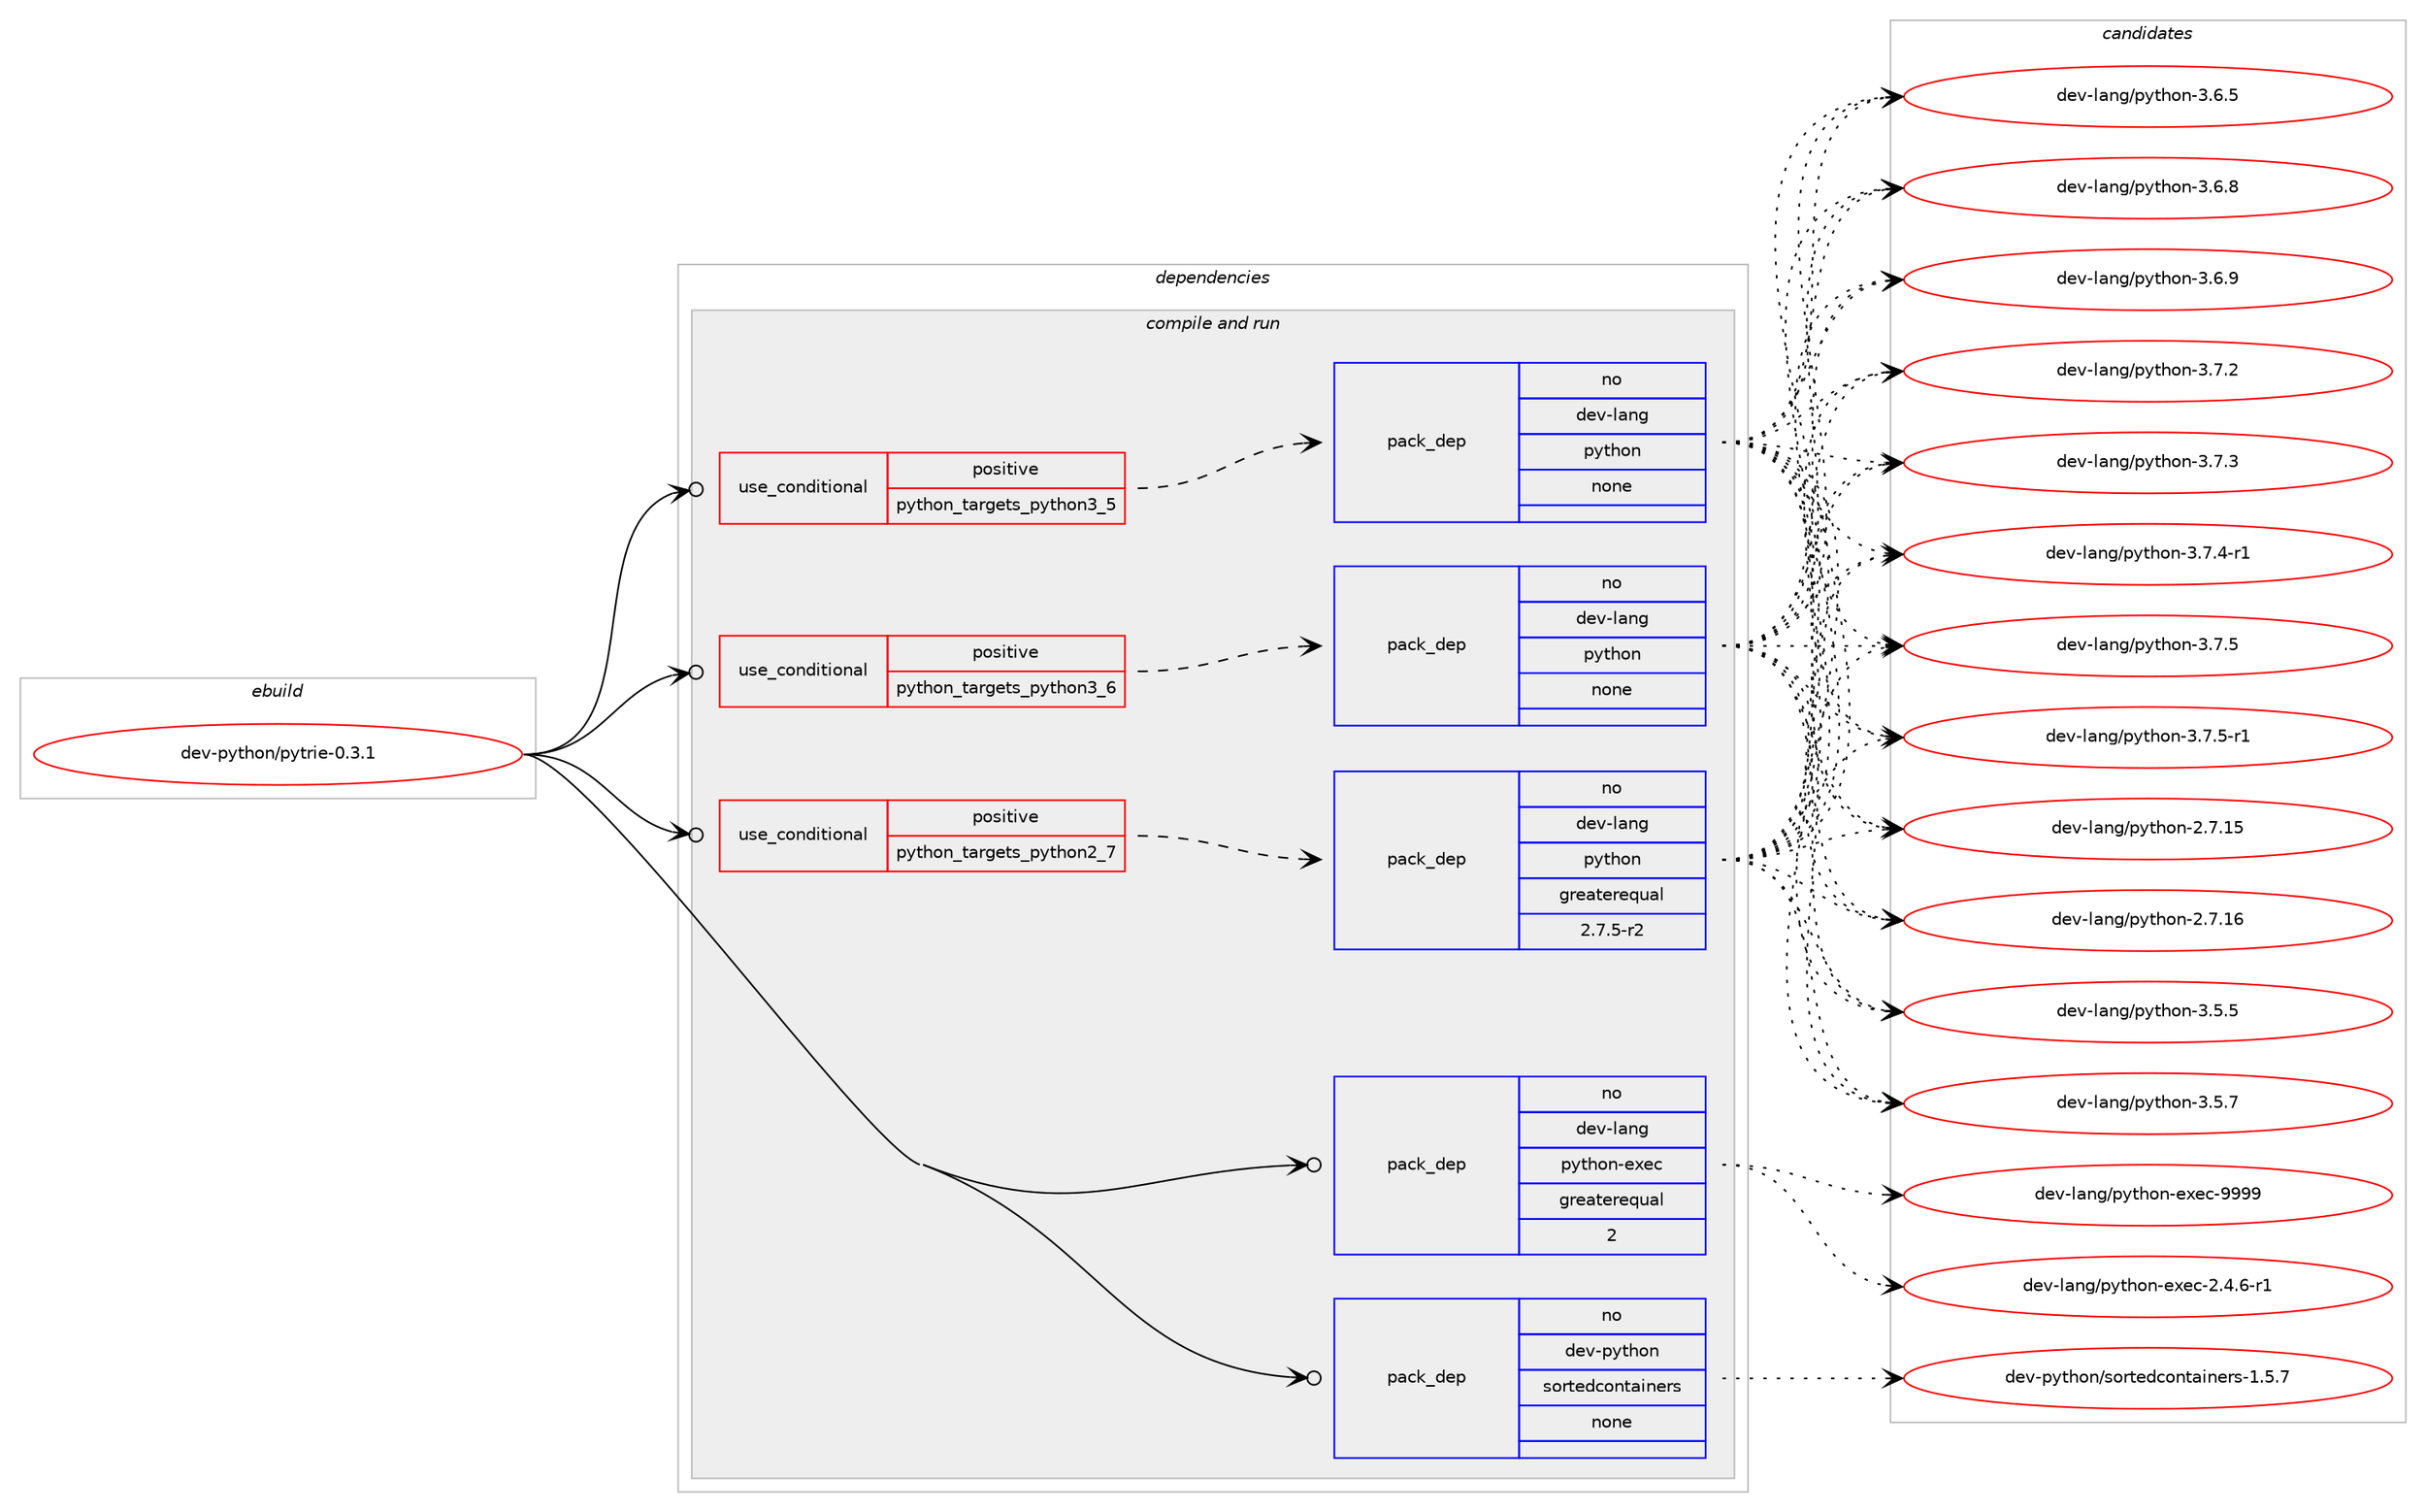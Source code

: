 digraph prolog {

# *************
# Graph options
# *************

newrank=true;
concentrate=true;
compound=true;
graph [rankdir=LR,fontname=Helvetica,fontsize=10,ranksep=1.5];#, ranksep=2.5, nodesep=0.2];
edge  [arrowhead=vee];
node  [fontname=Helvetica,fontsize=10];

# **********
# The ebuild
# **********

subgraph cluster_leftcol {
color=gray;
rank=same;
label=<<i>ebuild</i>>;
id [label="dev-python/pytrie-0.3.1", color=red, width=4, href="../dev-python/pytrie-0.3.1.svg"];
}

# ****************
# The dependencies
# ****************

subgraph cluster_midcol {
color=gray;
label=<<i>dependencies</i>>;
subgraph cluster_compile {
fillcolor="#eeeeee";
style=filled;
label=<<i>compile</i>>;
}
subgraph cluster_compileandrun {
fillcolor="#eeeeee";
style=filled;
label=<<i>compile and run</i>>;
subgraph cond148098 {
dependency633595 [label=<<TABLE BORDER="0" CELLBORDER="1" CELLSPACING="0" CELLPADDING="4"><TR><TD ROWSPAN="3" CELLPADDING="10">use_conditional</TD></TR><TR><TD>positive</TD></TR><TR><TD>python_targets_python2_7</TD></TR></TABLE>>, shape=none, color=red];
subgraph pack473624 {
dependency633596 [label=<<TABLE BORDER="0" CELLBORDER="1" CELLSPACING="0" CELLPADDING="4" WIDTH="220"><TR><TD ROWSPAN="6" CELLPADDING="30">pack_dep</TD></TR><TR><TD WIDTH="110">no</TD></TR><TR><TD>dev-lang</TD></TR><TR><TD>python</TD></TR><TR><TD>greaterequal</TD></TR><TR><TD>2.7.5-r2</TD></TR></TABLE>>, shape=none, color=blue];
}
dependency633595:e -> dependency633596:w [weight=20,style="dashed",arrowhead="vee"];
}
id:e -> dependency633595:w [weight=20,style="solid",arrowhead="odotvee"];
subgraph cond148099 {
dependency633597 [label=<<TABLE BORDER="0" CELLBORDER="1" CELLSPACING="0" CELLPADDING="4"><TR><TD ROWSPAN="3" CELLPADDING="10">use_conditional</TD></TR><TR><TD>positive</TD></TR><TR><TD>python_targets_python3_5</TD></TR></TABLE>>, shape=none, color=red];
subgraph pack473625 {
dependency633598 [label=<<TABLE BORDER="0" CELLBORDER="1" CELLSPACING="0" CELLPADDING="4" WIDTH="220"><TR><TD ROWSPAN="6" CELLPADDING="30">pack_dep</TD></TR><TR><TD WIDTH="110">no</TD></TR><TR><TD>dev-lang</TD></TR><TR><TD>python</TD></TR><TR><TD>none</TD></TR><TR><TD></TD></TR></TABLE>>, shape=none, color=blue];
}
dependency633597:e -> dependency633598:w [weight=20,style="dashed",arrowhead="vee"];
}
id:e -> dependency633597:w [weight=20,style="solid",arrowhead="odotvee"];
subgraph cond148100 {
dependency633599 [label=<<TABLE BORDER="0" CELLBORDER="1" CELLSPACING="0" CELLPADDING="4"><TR><TD ROWSPAN="3" CELLPADDING="10">use_conditional</TD></TR><TR><TD>positive</TD></TR><TR><TD>python_targets_python3_6</TD></TR></TABLE>>, shape=none, color=red];
subgraph pack473626 {
dependency633600 [label=<<TABLE BORDER="0" CELLBORDER="1" CELLSPACING="0" CELLPADDING="4" WIDTH="220"><TR><TD ROWSPAN="6" CELLPADDING="30">pack_dep</TD></TR><TR><TD WIDTH="110">no</TD></TR><TR><TD>dev-lang</TD></TR><TR><TD>python</TD></TR><TR><TD>none</TD></TR><TR><TD></TD></TR></TABLE>>, shape=none, color=blue];
}
dependency633599:e -> dependency633600:w [weight=20,style="dashed",arrowhead="vee"];
}
id:e -> dependency633599:w [weight=20,style="solid",arrowhead="odotvee"];
subgraph pack473627 {
dependency633601 [label=<<TABLE BORDER="0" CELLBORDER="1" CELLSPACING="0" CELLPADDING="4" WIDTH="220"><TR><TD ROWSPAN="6" CELLPADDING="30">pack_dep</TD></TR><TR><TD WIDTH="110">no</TD></TR><TR><TD>dev-lang</TD></TR><TR><TD>python-exec</TD></TR><TR><TD>greaterequal</TD></TR><TR><TD>2</TD></TR></TABLE>>, shape=none, color=blue];
}
id:e -> dependency633601:w [weight=20,style="solid",arrowhead="odotvee"];
subgraph pack473628 {
dependency633602 [label=<<TABLE BORDER="0" CELLBORDER="1" CELLSPACING="0" CELLPADDING="4" WIDTH="220"><TR><TD ROWSPAN="6" CELLPADDING="30">pack_dep</TD></TR><TR><TD WIDTH="110">no</TD></TR><TR><TD>dev-python</TD></TR><TR><TD>sortedcontainers</TD></TR><TR><TD>none</TD></TR><TR><TD></TD></TR></TABLE>>, shape=none, color=blue];
}
id:e -> dependency633602:w [weight=20,style="solid",arrowhead="odotvee"];
}
subgraph cluster_run {
fillcolor="#eeeeee";
style=filled;
label=<<i>run</i>>;
}
}

# **************
# The candidates
# **************

subgraph cluster_choices {
rank=same;
color=gray;
label=<<i>candidates</i>>;

subgraph choice473624 {
color=black;
nodesep=1;
choice10010111845108971101034711212111610411111045504655464953 [label="dev-lang/python-2.7.15", color=red, width=4,href="../dev-lang/python-2.7.15.svg"];
choice10010111845108971101034711212111610411111045504655464954 [label="dev-lang/python-2.7.16", color=red, width=4,href="../dev-lang/python-2.7.16.svg"];
choice100101118451089711010347112121116104111110455146534653 [label="dev-lang/python-3.5.5", color=red, width=4,href="../dev-lang/python-3.5.5.svg"];
choice100101118451089711010347112121116104111110455146534655 [label="dev-lang/python-3.5.7", color=red, width=4,href="../dev-lang/python-3.5.7.svg"];
choice100101118451089711010347112121116104111110455146544653 [label="dev-lang/python-3.6.5", color=red, width=4,href="../dev-lang/python-3.6.5.svg"];
choice100101118451089711010347112121116104111110455146544656 [label="dev-lang/python-3.6.8", color=red, width=4,href="../dev-lang/python-3.6.8.svg"];
choice100101118451089711010347112121116104111110455146544657 [label="dev-lang/python-3.6.9", color=red, width=4,href="../dev-lang/python-3.6.9.svg"];
choice100101118451089711010347112121116104111110455146554650 [label="dev-lang/python-3.7.2", color=red, width=4,href="../dev-lang/python-3.7.2.svg"];
choice100101118451089711010347112121116104111110455146554651 [label="dev-lang/python-3.7.3", color=red, width=4,href="../dev-lang/python-3.7.3.svg"];
choice1001011184510897110103471121211161041111104551465546524511449 [label="dev-lang/python-3.7.4-r1", color=red, width=4,href="../dev-lang/python-3.7.4-r1.svg"];
choice100101118451089711010347112121116104111110455146554653 [label="dev-lang/python-3.7.5", color=red, width=4,href="../dev-lang/python-3.7.5.svg"];
choice1001011184510897110103471121211161041111104551465546534511449 [label="dev-lang/python-3.7.5-r1", color=red, width=4,href="../dev-lang/python-3.7.5-r1.svg"];
dependency633596:e -> choice10010111845108971101034711212111610411111045504655464953:w [style=dotted,weight="100"];
dependency633596:e -> choice10010111845108971101034711212111610411111045504655464954:w [style=dotted,weight="100"];
dependency633596:e -> choice100101118451089711010347112121116104111110455146534653:w [style=dotted,weight="100"];
dependency633596:e -> choice100101118451089711010347112121116104111110455146534655:w [style=dotted,weight="100"];
dependency633596:e -> choice100101118451089711010347112121116104111110455146544653:w [style=dotted,weight="100"];
dependency633596:e -> choice100101118451089711010347112121116104111110455146544656:w [style=dotted,weight="100"];
dependency633596:e -> choice100101118451089711010347112121116104111110455146544657:w [style=dotted,weight="100"];
dependency633596:e -> choice100101118451089711010347112121116104111110455146554650:w [style=dotted,weight="100"];
dependency633596:e -> choice100101118451089711010347112121116104111110455146554651:w [style=dotted,weight="100"];
dependency633596:e -> choice1001011184510897110103471121211161041111104551465546524511449:w [style=dotted,weight="100"];
dependency633596:e -> choice100101118451089711010347112121116104111110455146554653:w [style=dotted,weight="100"];
dependency633596:e -> choice1001011184510897110103471121211161041111104551465546534511449:w [style=dotted,weight="100"];
}
subgraph choice473625 {
color=black;
nodesep=1;
choice10010111845108971101034711212111610411111045504655464953 [label="dev-lang/python-2.7.15", color=red, width=4,href="../dev-lang/python-2.7.15.svg"];
choice10010111845108971101034711212111610411111045504655464954 [label="dev-lang/python-2.7.16", color=red, width=4,href="../dev-lang/python-2.7.16.svg"];
choice100101118451089711010347112121116104111110455146534653 [label="dev-lang/python-3.5.5", color=red, width=4,href="../dev-lang/python-3.5.5.svg"];
choice100101118451089711010347112121116104111110455146534655 [label="dev-lang/python-3.5.7", color=red, width=4,href="../dev-lang/python-3.5.7.svg"];
choice100101118451089711010347112121116104111110455146544653 [label="dev-lang/python-3.6.5", color=red, width=4,href="../dev-lang/python-3.6.5.svg"];
choice100101118451089711010347112121116104111110455146544656 [label="dev-lang/python-3.6.8", color=red, width=4,href="../dev-lang/python-3.6.8.svg"];
choice100101118451089711010347112121116104111110455146544657 [label="dev-lang/python-3.6.9", color=red, width=4,href="../dev-lang/python-3.6.9.svg"];
choice100101118451089711010347112121116104111110455146554650 [label="dev-lang/python-3.7.2", color=red, width=4,href="../dev-lang/python-3.7.2.svg"];
choice100101118451089711010347112121116104111110455146554651 [label="dev-lang/python-3.7.3", color=red, width=4,href="../dev-lang/python-3.7.3.svg"];
choice1001011184510897110103471121211161041111104551465546524511449 [label="dev-lang/python-3.7.4-r1", color=red, width=4,href="../dev-lang/python-3.7.4-r1.svg"];
choice100101118451089711010347112121116104111110455146554653 [label="dev-lang/python-3.7.5", color=red, width=4,href="../dev-lang/python-3.7.5.svg"];
choice1001011184510897110103471121211161041111104551465546534511449 [label="dev-lang/python-3.7.5-r1", color=red, width=4,href="../dev-lang/python-3.7.5-r1.svg"];
dependency633598:e -> choice10010111845108971101034711212111610411111045504655464953:w [style=dotted,weight="100"];
dependency633598:e -> choice10010111845108971101034711212111610411111045504655464954:w [style=dotted,weight="100"];
dependency633598:e -> choice100101118451089711010347112121116104111110455146534653:w [style=dotted,weight="100"];
dependency633598:e -> choice100101118451089711010347112121116104111110455146534655:w [style=dotted,weight="100"];
dependency633598:e -> choice100101118451089711010347112121116104111110455146544653:w [style=dotted,weight="100"];
dependency633598:e -> choice100101118451089711010347112121116104111110455146544656:w [style=dotted,weight="100"];
dependency633598:e -> choice100101118451089711010347112121116104111110455146544657:w [style=dotted,weight="100"];
dependency633598:e -> choice100101118451089711010347112121116104111110455146554650:w [style=dotted,weight="100"];
dependency633598:e -> choice100101118451089711010347112121116104111110455146554651:w [style=dotted,weight="100"];
dependency633598:e -> choice1001011184510897110103471121211161041111104551465546524511449:w [style=dotted,weight="100"];
dependency633598:e -> choice100101118451089711010347112121116104111110455146554653:w [style=dotted,weight="100"];
dependency633598:e -> choice1001011184510897110103471121211161041111104551465546534511449:w [style=dotted,weight="100"];
}
subgraph choice473626 {
color=black;
nodesep=1;
choice10010111845108971101034711212111610411111045504655464953 [label="dev-lang/python-2.7.15", color=red, width=4,href="../dev-lang/python-2.7.15.svg"];
choice10010111845108971101034711212111610411111045504655464954 [label="dev-lang/python-2.7.16", color=red, width=4,href="../dev-lang/python-2.7.16.svg"];
choice100101118451089711010347112121116104111110455146534653 [label="dev-lang/python-3.5.5", color=red, width=4,href="../dev-lang/python-3.5.5.svg"];
choice100101118451089711010347112121116104111110455146534655 [label="dev-lang/python-3.5.7", color=red, width=4,href="../dev-lang/python-3.5.7.svg"];
choice100101118451089711010347112121116104111110455146544653 [label="dev-lang/python-3.6.5", color=red, width=4,href="../dev-lang/python-3.6.5.svg"];
choice100101118451089711010347112121116104111110455146544656 [label="dev-lang/python-3.6.8", color=red, width=4,href="../dev-lang/python-3.6.8.svg"];
choice100101118451089711010347112121116104111110455146544657 [label="dev-lang/python-3.6.9", color=red, width=4,href="../dev-lang/python-3.6.9.svg"];
choice100101118451089711010347112121116104111110455146554650 [label="dev-lang/python-3.7.2", color=red, width=4,href="../dev-lang/python-3.7.2.svg"];
choice100101118451089711010347112121116104111110455146554651 [label="dev-lang/python-3.7.3", color=red, width=4,href="../dev-lang/python-3.7.3.svg"];
choice1001011184510897110103471121211161041111104551465546524511449 [label="dev-lang/python-3.7.4-r1", color=red, width=4,href="../dev-lang/python-3.7.4-r1.svg"];
choice100101118451089711010347112121116104111110455146554653 [label="dev-lang/python-3.7.5", color=red, width=4,href="../dev-lang/python-3.7.5.svg"];
choice1001011184510897110103471121211161041111104551465546534511449 [label="dev-lang/python-3.7.5-r1", color=red, width=4,href="../dev-lang/python-3.7.5-r1.svg"];
dependency633600:e -> choice10010111845108971101034711212111610411111045504655464953:w [style=dotted,weight="100"];
dependency633600:e -> choice10010111845108971101034711212111610411111045504655464954:w [style=dotted,weight="100"];
dependency633600:e -> choice100101118451089711010347112121116104111110455146534653:w [style=dotted,weight="100"];
dependency633600:e -> choice100101118451089711010347112121116104111110455146534655:w [style=dotted,weight="100"];
dependency633600:e -> choice100101118451089711010347112121116104111110455146544653:w [style=dotted,weight="100"];
dependency633600:e -> choice100101118451089711010347112121116104111110455146544656:w [style=dotted,weight="100"];
dependency633600:e -> choice100101118451089711010347112121116104111110455146544657:w [style=dotted,weight="100"];
dependency633600:e -> choice100101118451089711010347112121116104111110455146554650:w [style=dotted,weight="100"];
dependency633600:e -> choice100101118451089711010347112121116104111110455146554651:w [style=dotted,weight="100"];
dependency633600:e -> choice1001011184510897110103471121211161041111104551465546524511449:w [style=dotted,weight="100"];
dependency633600:e -> choice100101118451089711010347112121116104111110455146554653:w [style=dotted,weight="100"];
dependency633600:e -> choice1001011184510897110103471121211161041111104551465546534511449:w [style=dotted,weight="100"];
}
subgraph choice473627 {
color=black;
nodesep=1;
choice10010111845108971101034711212111610411111045101120101994550465246544511449 [label="dev-lang/python-exec-2.4.6-r1", color=red, width=4,href="../dev-lang/python-exec-2.4.6-r1.svg"];
choice10010111845108971101034711212111610411111045101120101994557575757 [label="dev-lang/python-exec-9999", color=red, width=4,href="../dev-lang/python-exec-9999.svg"];
dependency633601:e -> choice10010111845108971101034711212111610411111045101120101994550465246544511449:w [style=dotted,weight="100"];
dependency633601:e -> choice10010111845108971101034711212111610411111045101120101994557575757:w [style=dotted,weight="100"];
}
subgraph choice473628 {
color=black;
nodesep=1;
choice10010111845112121116104111110471151111141161011009911111011697105110101114115454946534655 [label="dev-python/sortedcontainers-1.5.7", color=red, width=4,href="../dev-python/sortedcontainers-1.5.7.svg"];
dependency633602:e -> choice10010111845112121116104111110471151111141161011009911111011697105110101114115454946534655:w [style=dotted,weight="100"];
}
}

}
